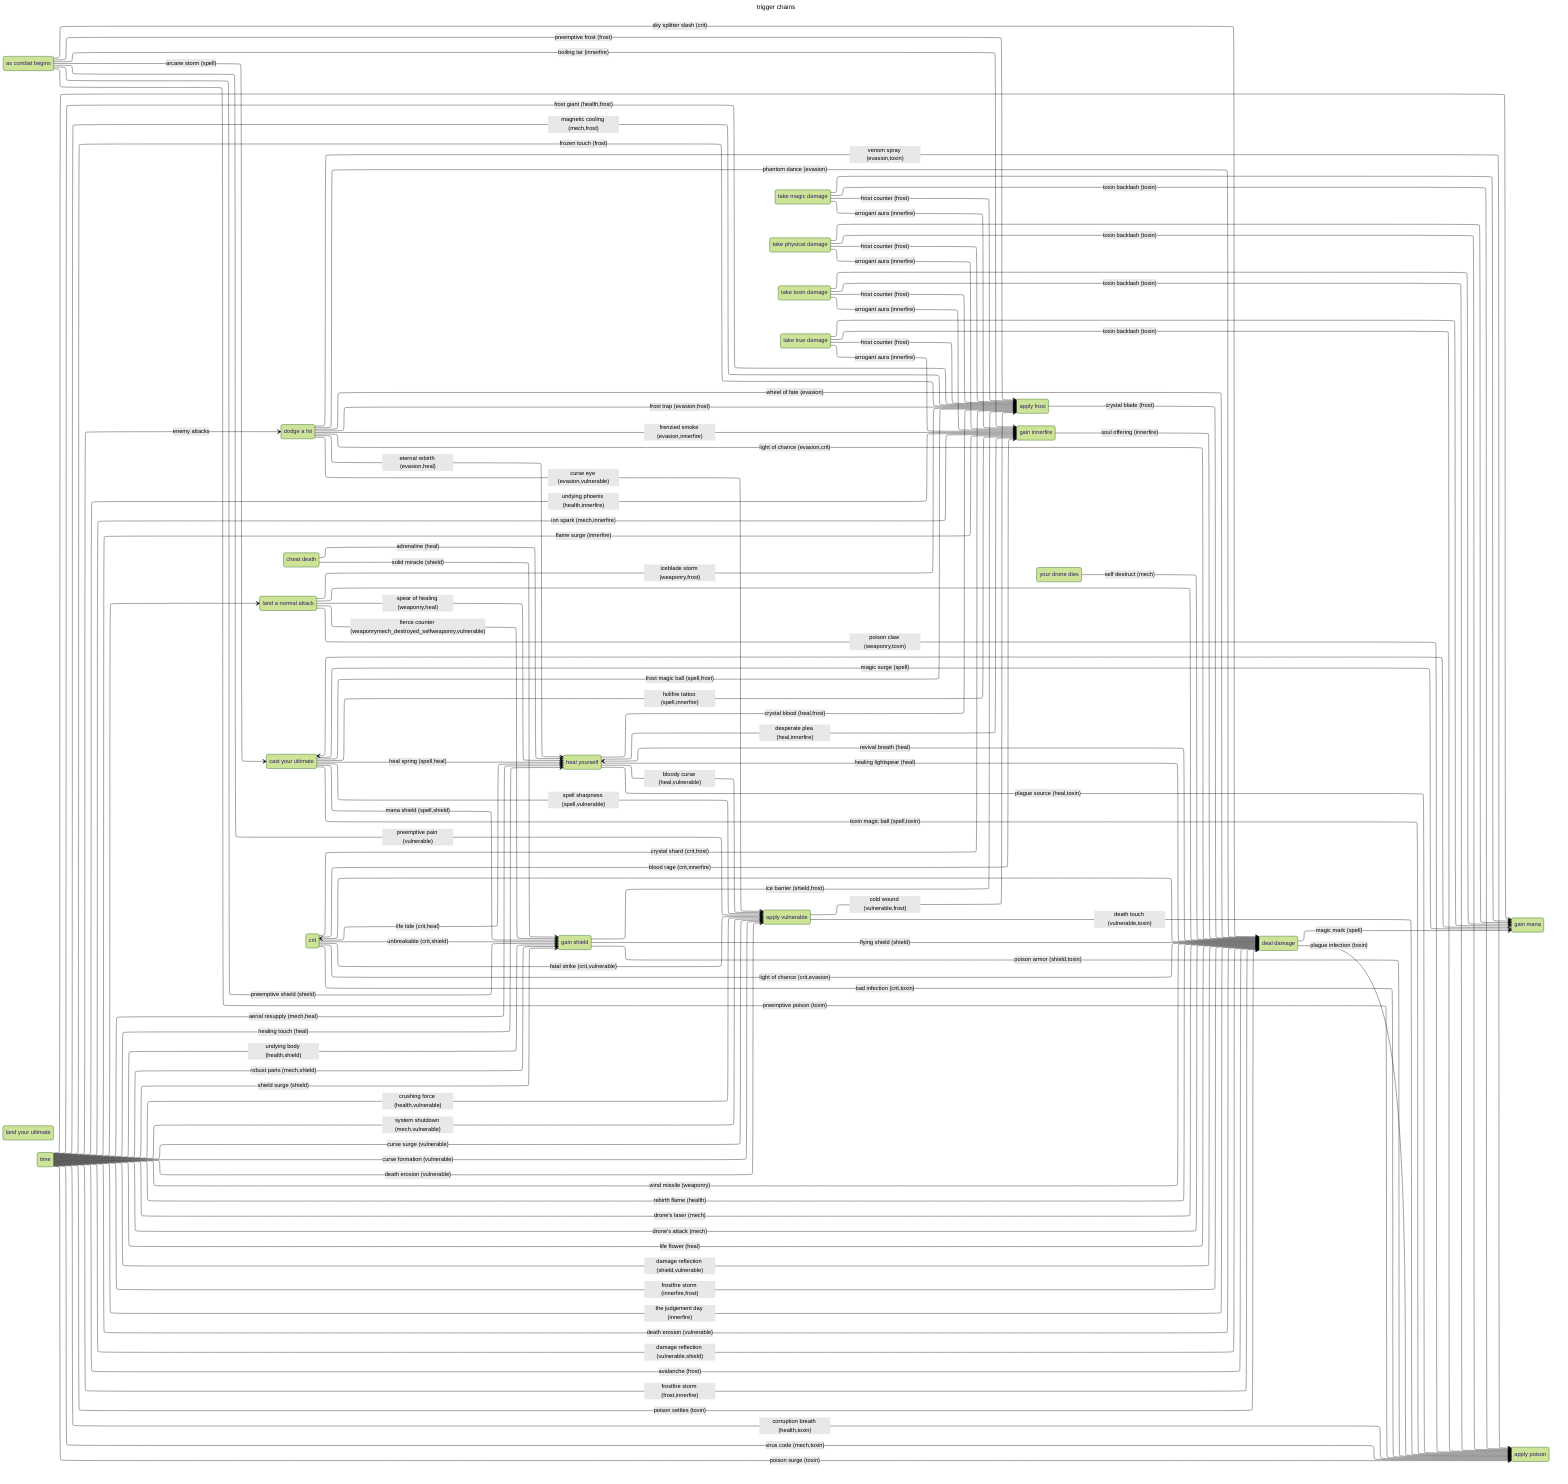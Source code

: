 ---
title: trigger chains
config:
  layout: elk
  look: classic
  theme: forest
---
stateDiagram
direction LR

%% layouts: dagre,elk
%% looks: classic,handDrawn
%% themes: default,neutral,dark,forest,base

%% todo: on_damage_dealt procs shoud be on_hit instead?

%% pedantic name: display name
combat_start: as combat begins
damage_dealt: deal damage
dodge_hit: dodge a hit
frost_enemy: apply frost
heal_self: heal yourself
innerfire_self: gain innerfire
lethal_damage_taken: cheat death
magic_damage_taken: take magic damage
mana: gain mana
mech_destroyed_self: your drone dies
normal_attack_hit: land a normal attack
physical_damage_taken: take physical damage
shield_self: gain shield
toxin_damage_taken: take toxin damage
toxin_enemy: apply poison
true_damage_taken: take true damage
ultimate_cast: cast your ultimate
ultimate_hit: land your ultimate
vulnerable_enemy: apply vulnerable

time --> mana
physical_damage_taken --> mana
magic_damage_taken --> mana
toxin_damage_taken --> mana
true_damage_taken --> mana
mana --> ultimate_cast
time --> normal_attack_hit
normal_attack_hit --> damage_dealt
damage_dealt --> crit

time --> damage_dealt: wind missile (weaponry)
normal_attack_hit --> heal_self: spear of healing (weaponry,heal)
normal_attack_hit --> shield_self: fierce counter (weaponrymech_destroyed_selfweaponry,vulnerable)
normal_attack_hit --> frost_enemy: iceblade storm (weaponry,frost)
normal_attack_hit --> toxin_enemy: poison claw (weaponry,toxin)

combat_start --> ultimate_cast: arcane storm (spell)
damage_dealt --> mana: magic mark (spell)
ultimate_cast --> mana: magic surge (spell)
ultimate_cast --> heal_self: heal spring (spell,heal)
ultimate_cast --> shield_self: mana shield (spell,shield)
ultimate_cast --> innerfire_self: holifire tattoo (spell,innerfire)
ultimate_cast --> vulnerable_enemy: spell sharpness (spell,vulnerable)
ultimate_cast --> frost_enemy: frost magic ball (spell,frost)
ultimate_cast --> toxin_enemy: toxin magic ball (spell,toxin)

time --> dodge_hit: enemy attacks
dodge_hit --> damage_dealt: phantom dance (evasion)
dodge_hit --> damage_dealt: wheel of fate (evasion)
dodge_hit --> damage_dealt: light of chance (evasion,crit)
dodge_hit --> heal_self: eternal rebirth (evasion,heal)
dodge_hit --> innerfire_self: frenzied smoke (evasion,innerfire)
dodge_hit --> vulnerable_enemy: curse eye (evasion,vulnerable)
dodge_hit --> frost_enemy: frost trap (evasion,frost)
dodge_hit --> toxin_enemy: venom spray (evasion,toxin)

combat_start --> damage_dealt: sky splitter slash (crit)
crit --> damage_dealt: light of chance (crit,evasion)
crit --> heal_self: life tide (crit,heal)
crit --> shield_self: unbreakable (crit,shield)
crit --> innerfire_self: blood rage (crit,innerfire)
crit --> vulnerable_enemy: fatal strike (crit,vulnerable)
crit --> frost_enemy: crystal shard (crit,frost)
crit --> toxin_enemy: bad infection (crit,toxin)

time --> damage_dealt: rebirth flame (health)
time --> shield_self: undying body (health,shield)
time --> innerfire_self: undying phoenix (health,innerfire)
time --> vulnerable_enemy: crushing force (health,vulnerable)
time --> frost_enemy: frost giant (health,frost)
time --> toxin_enemy: corruption breath (health,toxin)

time --> damage_dealt: drone's laser (mech)
time --> damage_dealt: drone's attack (mech)
time --> heal_self: aerial resupply (mech,heal)
time --> shield_self: robust parts (mech,shield)
time --> innerfire_self: ion spark (mech,innerfire)
time --> vulnerable_enemy: system shutdown (mech,vulnerable)
time --> frost_enemy: magnetic cooling (mech,frost)
time --> toxin_enemy: virus code (mech,toxin)
mech_destroyed_self --> damage_dealt: self destruct (mech)

lethal_damage_taken --> heal_self: adrenaline (heal)
damage_dealt --> heal_self: revival breath (heal)
time --> heal_self: healing touch (heal)
time --> damage_dealt: life flower (heal)
heal_self --> damage_dealt: healing lightspear (heal)
heal_self --> innerfire_self: desperate plea (heal,innerfire)
heal_self --> vulnerable_enemy: bloody curse (heal,vulnerable)
heal_self --> frost_enemy: crystal blood (heal,frost)
heal_self --> toxin_enemy: plague source (heal,toxin)

combat_start --> shield_self: preemptive shield (shield)
lethal_damage_taken --> shield_self: solid miracle (shield)
time --> shield_self: shield surge (shield)
time --> damage_dealt: damage reflection (shield,vulnerable)
shield_self --> damage_dealt: flying shield (shield)
shield_self --> frost_enemy: ice barrier (shield,frost)
shield_self --> toxin_enemy: poison armor (shield,toxin)

combat_start --> innerfire_self: boiling tar (innerfire)
physical_damage_taken --> innerfire_self: arrogant aura (innerfire)
magic_damage_taken --> innerfire_self: arrogant aura (innerfire)
toxin_damage_taken --> innerfire_self: arrogant aura (innerfire)
true_damage_taken --> innerfire_self: arrogant aura (innerfire)
time --> innerfire_self: flame surge (innerfire)
time --> damage_dealt: frostfire storm (innerfire,frost)
time --> damage_dealt: the judgement day (innerfire)
innerfire_self --> damage_dealt: soul offering (innerfire)

combat_start --> vulnerable_enemy: preemptive pain (vulnerable)
time --> vulnerable_enemy: curse surge (vulnerable)
time --> vulnerable_enemy: curse formation (vulnerable)
time --> vulnerable_enemy: death erosion (vulnerable)
time --> damage_dealt: death erosion (vulnerable)
time --> damage_dealt: damage reflection (vulnerable,shield)
vulnerable_enemy --> frost_enemy: cold wound (vulnerable,frost)
vulnerable_enemy --> toxin_enemy: death touch (vulnerable,toxin)

combat_start --> frost_enemy: preemptive frost (frost)
physical_damage_taken --> frost_enemy: frost counter (frost)
magic_damage_taken --> frost_enemy: frost counter (frost)
toxin_damage_taken --> frost_enemy: frost counter (frost)
true_damage_taken --> frost_enemy: frost counter (frost)
time --> frost_enemy: frozen touch (frost)
time --> damage_dealt: avalanche (frost)
time --> damage_dealt: frostfire storm (frost,innerfire)
frost_enemy --> damage_dealt: crystal blade (frost)

combat_start --> toxin_enemy: preemptive poison (toxin)
time --> toxin_enemy: poison surge (toxin)
time --> damage_dealt: poison settles (toxin)
physical_damage_taken --> toxin_enemy: toxin backlash (toxin)
magic_damage_taken --> toxin_enemy: toxin backlash (toxin)
toxin_damage_taken --> toxin_enemy: toxin backlash (toxin)
true_damage_taken --> toxin_enemy: toxin backlash (toxin)
damage_dealt --> toxin_enemy: plague infection (toxin)
